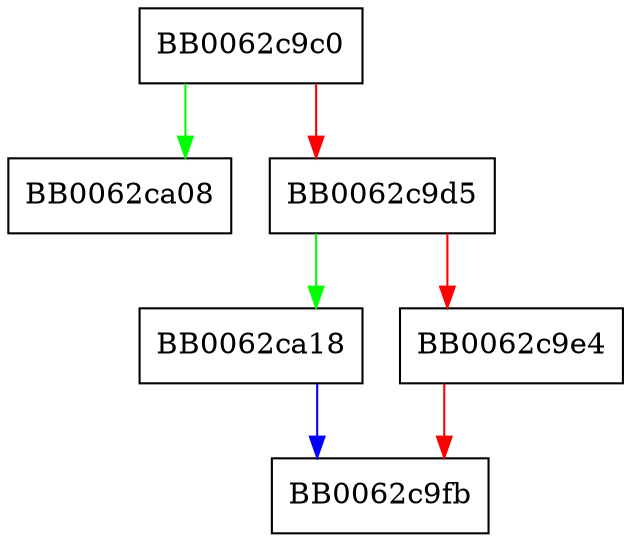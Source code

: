 digraph ossl_property_value_str {
  node [shape="box"];
  graph [splines=ortho];
  BB0062c9c0 -> BB0062ca08 [color="green"];
  BB0062c9c0 -> BB0062c9d5 [color="red"];
  BB0062c9d5 -> BB0062ca18 [color="green"];
  BB0062c9d5 -> BB0062c9e4 [color="red"];
  BB0062c9e4 -> BB0062c9fb [color="red"];
  BB0062ca18 -> BB0062c9fb [color="blue"];
}